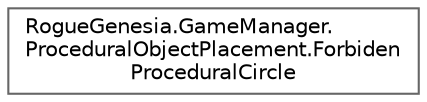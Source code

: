 digraph "Graphical Class Hierarchy"
{
 // LATEX_PDF_SIZE
  bgcolor="transparent";
  edge [fontname=Helvetica,fontsize=10,labelfontname=Helvetica,labelfontsize=10];
  node [fontname=Helvetica,fontsize=10,shape=box,height=0.2,width=0.4];
  rankdir="LR";
  Node0 [label="RogueGenesia.GameManager.\lProceduralObjectPlacement.Forbiden\lProceduralCircle",height=0.2,width=0.4,color="grey40", fillcolor="white", style="filled",URL="$struct_rogue_genesia_1_1_game_manager_1_1_procedural_object_placement_1_1_forbiden_procedural_circle.html",tooltip=" "];
}
